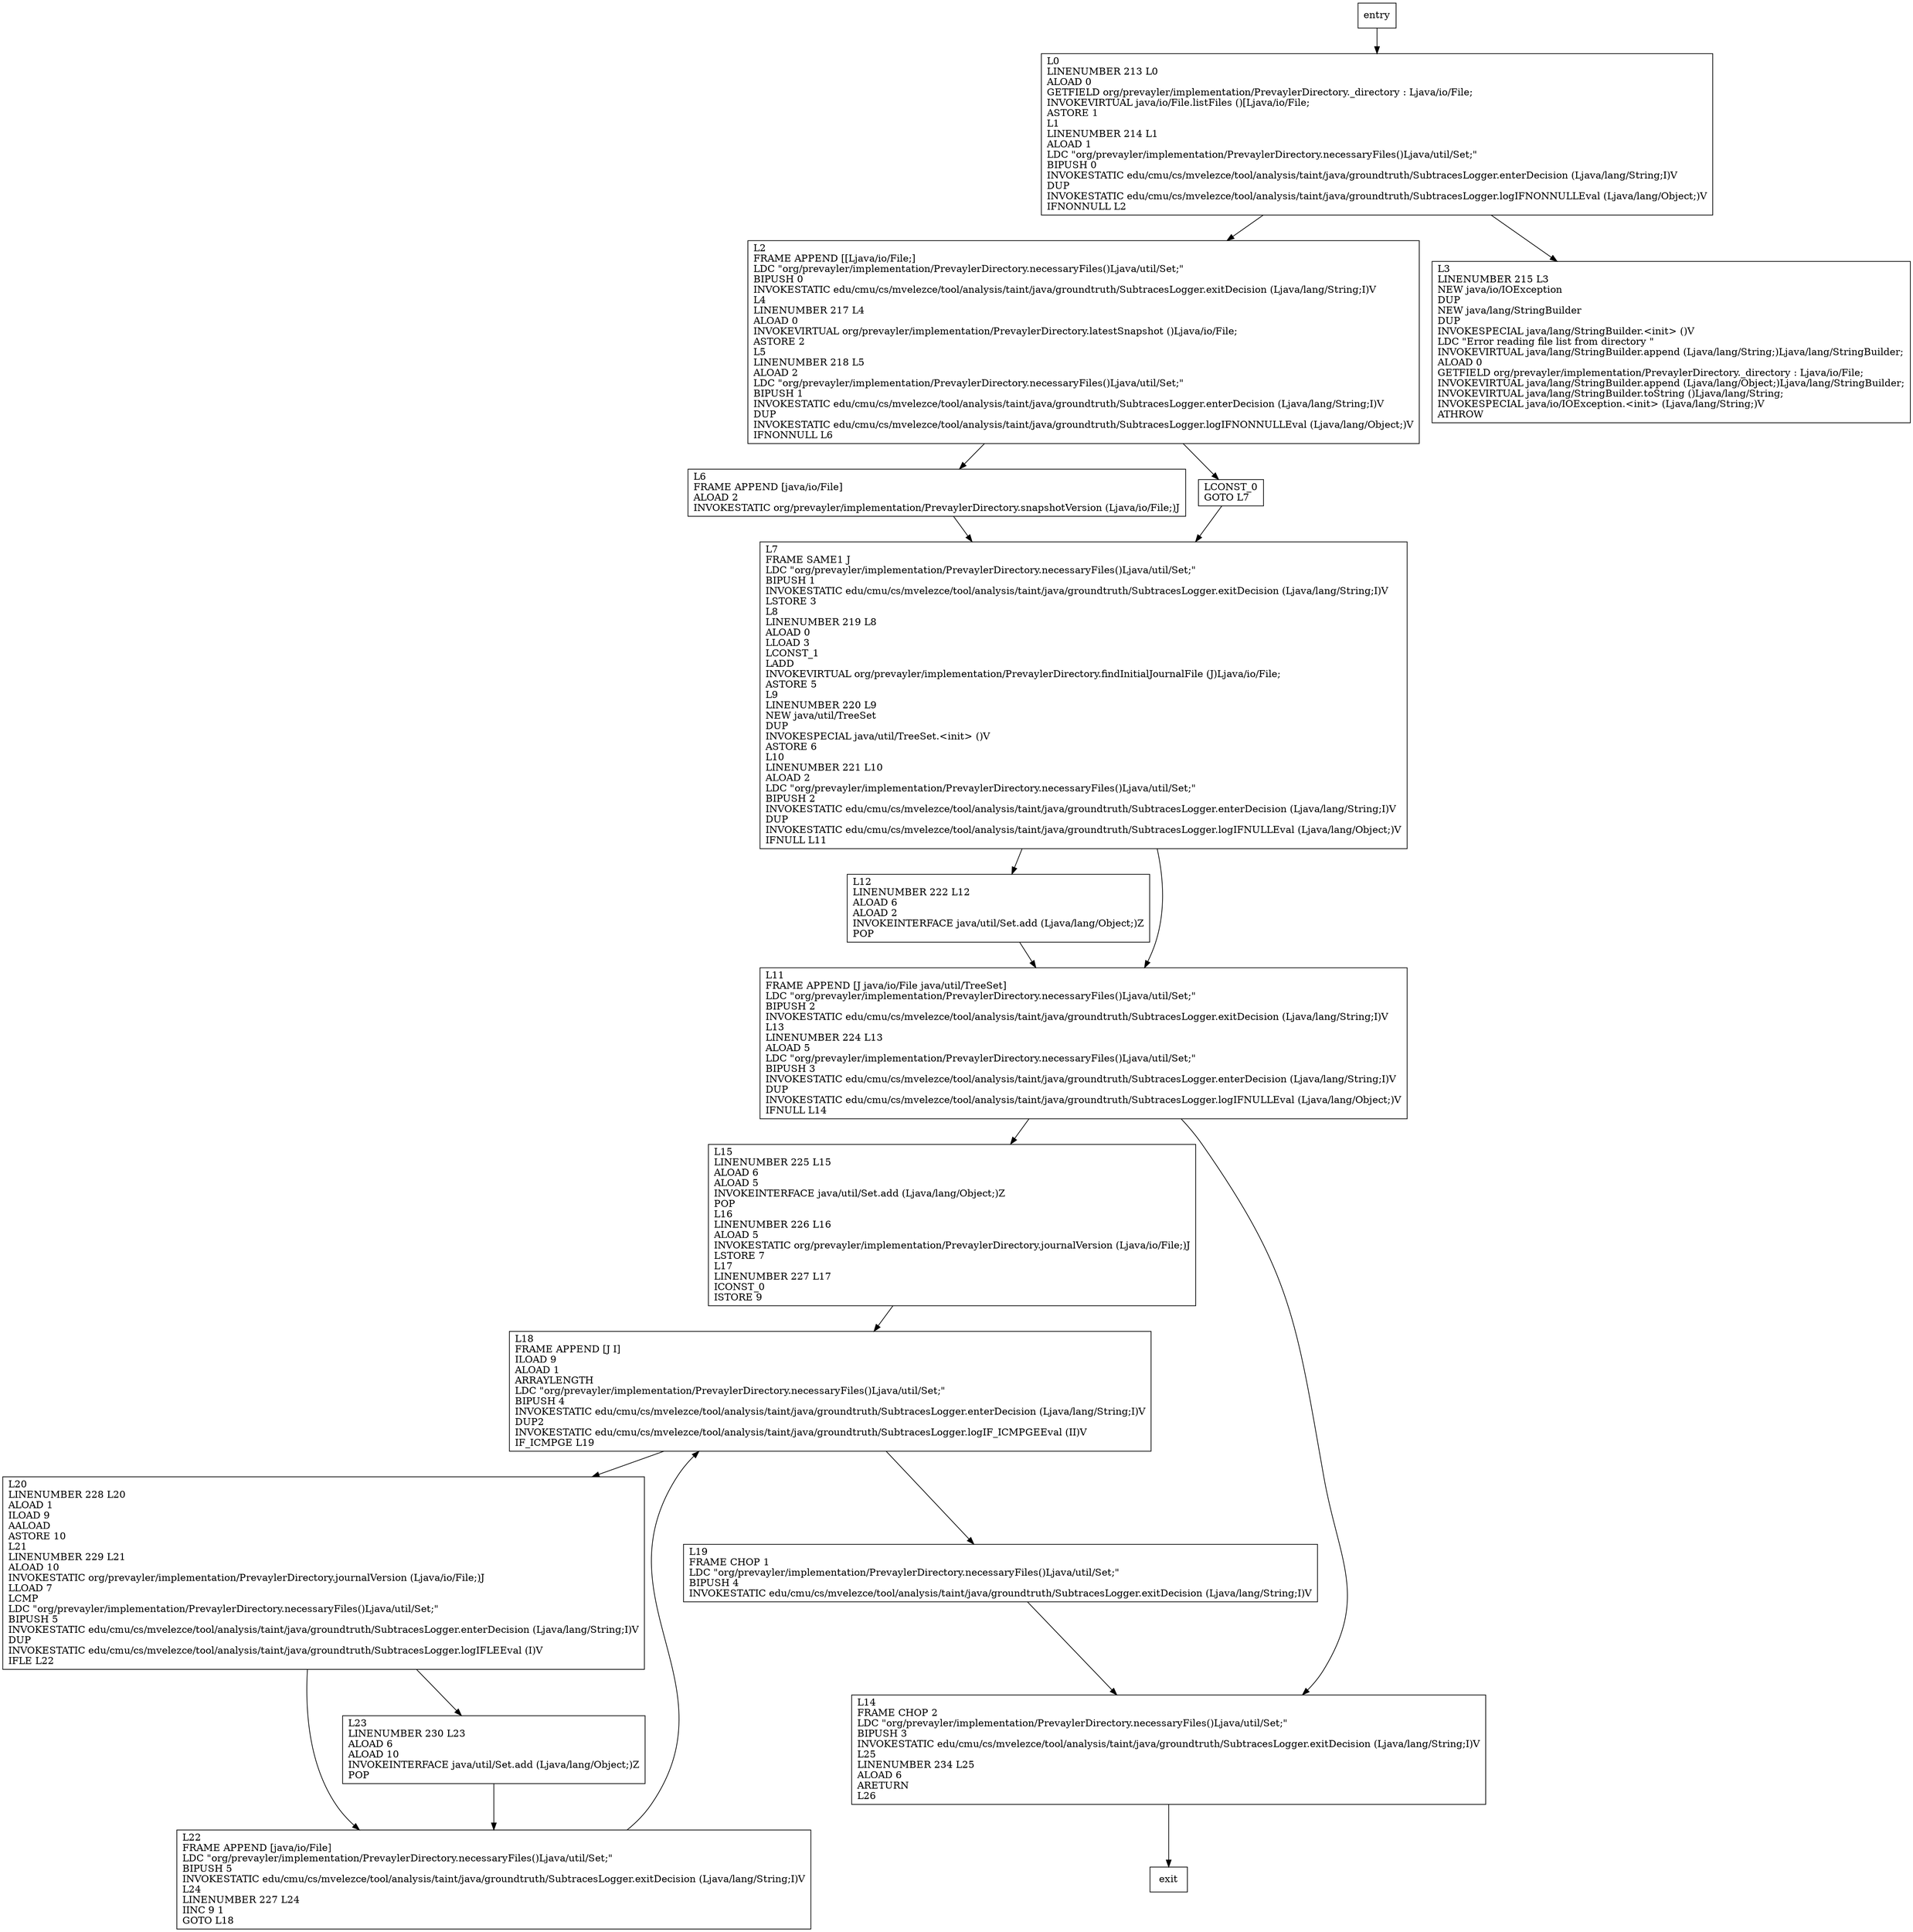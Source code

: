 digraph necessaryFiles {
node [shape=record];
501758945 [label="L12\lLINENUMBER 222 L12\lALOAD 6\lALOAD 2\lINVOKEINTERFACE java/util/Set.add (Ljava/lang/Object;)Z\lPOP\l"];
1781910735 [label="L15\lLINENUMBER 225 L15\lALOAD 6\lALOAD 5\lINVOKEINTERFACE java/util/Set.add (Ljava/lang/Object;)Z\lPOP\lL16\lLINENUMBER 226 L16\lALOAD 5\lINVOKESTATIC org/prevayler/implementation/PrevaylerDirectory.journalVersion (Ljava/io/File;)J\lLSTORE 7\lL17\lLINENUMBER 227 L17\lICONST_0\lISTORE 9\l"];
777295125 [label="L0\lLINENUMBER 213 L0\lALOAD 0\lGETFIELD org/prevayler/implementation/PrevaylerDirectory._directory : Ljava/io/File;\lINVOKEVIRTUAL java/io/File.listFiles ()[Ljava/io/File;\lASTORE 1\lL1\lLINENUMBER 214 L1\lALOAD 1\lLDC \"org/prevayler/implementation/PrevaylerDirectory.necessaryFiles()Ljava/util/Set;\"\lBIPUSH 0\lINVOKESTATIC edu/cmu/cs/mvelezce/tool/analysis/taint/java/groundtruth/SubtracesLogger.enterDecision (Ljava/lang/String;I)V\lDUP\lINVOKESTATIC edu/cmu/cs/mvelezce/tool/analysis/taint/java/groundtruth/SubtracesLogger.logIFNONNULLEval (Ljava/lang/Object;)V\lIFNONNULL L2\l"];
1001830827 [label="L6\lFRAME APPEND [java/io/File]\lALOAD 2\lINVOKESTATIC org/prevayler/implementation/PrevaylerDirectory.snapshotVersion (Ljava/io/File;)J\l"];
519632870 [label="L20\lLINENUMBER 228 L20\lALOAD 1\lILOAD 9\lAALOAD\lASTORE 10\lL21\lLINENUMBER 229 L21\lALOAD 10\lINVOKESTATIC org/prevayler/implementation/PrevaylerDirectory.journalVersion (Ljava/io/File;)J\lLLOAD 7\lLCMP\lLDC \"org/prevayler/implementation/PrevaylerDirectory.necessaryFiles()Ljava/util/Set;\"\lBIPUSH 5\lINVOKESTATIC edu/cmu/cs/mvelezce/tool/analysis/taint/java/groundtruth/SubtracesLogger.enterDecision (Ljava/lang/String;I)V\lDUP\lINVOKESTATIC edu/cmu/cs/mvelezce/tool/analysis/taint/java/groundtruth/SubtracesLogger.logIFLEEval (I)V\lIFLE L22\l"];
1021339581 [label="L18\lFRAME APPEND [J I]\lILOAD 9\lALOAD 1\lARRAYLENGTH\lLDC \"org/prevayler/implementation/PrevaylerDirectory.necessaryFiles()Ljava/util/Set;\"\lBIPUSH 4\lINVOKESTATIC edu/cmu/cs/mvelezce/tool/analysis/taint/java/groundtruth/SubtracesLogger.enterDecision (Ljava/lang/String;I)V\lDUP2\lINVOKESTATIC edu/cmu/cs/mvelezce/tool/analysis/taint/java/groundtruth/SubtracesLogger.logIF_ICMPGEEval (II)V\lIF_ICMPGE L19\l"];
826306219 [label="LCONST_0\lGOTO L7\l"];
1695373885 [label="L22\lFRAME APPEND [java/io/File]\lLDC \"org/prevayler/implementation/PrevaylerDirectory.necessaryFiles()Ljava/util/Set;\"\lBIPUSH 5\lINVOKESTATIC edu/cmu/cs/mvelezce/tool/analysis/taint/java/groundtruth/SubtracesLogger.exitDecision (Ljava/lang/String;I)V\lL24\lLINENUMBER 227 L24\lIINC 9 1\lGOTO L18\l"];
795815313 [label="L11\lFRAME APPEND [J java/io/File java/util/TreeSet]\lLDC \"org/prevayler/implementation/PrevaylerDirectory.necessaryFiles()Ljava/util/Set;\"\lBIPUSH 2\lINVOKESTATIC edu/cmu/cs/mvelezce/tool/analysis/taint/java/groundtruth/SubtracesLogger.exitDecision (Ljava/lang/String;I)V\lL13\lLINENUMBER 224 L13\lALOAD 5\lLDC \"org/prevayler/implementation/PrevaylerDirectory.necessaryFiles()Ljava/util/Set;\"\lBIPUSH 3\lINVOKESTATIC edu/cmu/cs/mvelezce/tool/analysis/taint/java/groundtruth/SubtracesLogger.enterDecision (Ljava/lang/String;I)V\lDUP\lINVOKESTATIC edu/cmu/cs/mvelezce/tool/analysis/taint/java/groundtruth/SubtracesLogger.logIFNULLEval (Ljava/lang/Object;)V\lIFNULL L14\l"];
329097750 [label="L14\lFRAME CHOP 2\lLDC \"org/prevayler/implementation/PrevaylerDirectory.necessaryFiles()Ljava/util/Set;\"\lBIPUSH 3\lINVOKESTATIC edu/cmu/cs/mvelezce/tool/analysis/taint/java/groundtruth/SubtracesLogger.exitDecision (Ljava/lang/String;I)V\lL25\lLINENUMBER 234 L25\lALOAD 6\lARETURN\lL26\l"];
1619752179 [label="L19\lFRAME CHOP 1\lLDC \"org/prevayler/implementation/PrevaylerDirectory.necessaryFiles()Ljava/util/Set;\"\lBIPUSH 4\lINVOKESTATIC edu/cmu/cs/mvelezce/tool/analysis/taint/java/groundtruth/SubtracesLogger.exitDecision (Ljava/lang/String;I)V\l"];
838403351 [label="L7\lFRAME SAME1 J\lLDC \"org/prevayler/implementation/PrevaylerDirectory.necessaryFiles()Ljava/util/Set;\"\lBIPUSH 1\lINVOKESTATIC edu/cmu/cs/mvelezce/tool/analysis/taint/java/groundtruth/SubtracesLogger.exitDecision (Ljava/lang/String;I)V\lLSTORE 3\lL8\lLINENUMBER 219 L8\lALOAD 0\lLLOAD 3\lLCONST_1\lLADD\lINVOKEVIRTUAL org/prevayler/implementation/PrevaylerDirectory.findInitialJournalFile (J)Ljava/io/File;\lASTORE 5\lL9\lLINENUMBER 220 L9\lNEW java/util/TreeSet\lDUP\lINVOKESPECIAL java/util/TreeSet.\<init\> ()V\lASTORE 6\lL10\lLINENUMBER 221 L10\lALOAD 2\lLDC \"org/prevayler/implementation/PrevaylerDirectory.necessaryFiles()Ljava/util/Set;\"\lBIPUSH 2\lINVOKESTATIC edu/cmu/cs/mvelezce/tool/analysis/taint/java/groundtruth/SubtracesLogger.enterDecision (Ljava/lang/String;I)V\lDUP\lINVOKESTATIC edu/cmu/cs/mvelezce/tool/analysis/taint/java/groundtruth/SubtracesLogger.logIFNULLEval (Ljava/lang/Object;)V\lIFNULL L11\l"];
741658148 [label="L2\lFRAME APPEND [[Ljava/io/File;]\lLDC \"org/prevayler/implementation/PrevaylerDirectory.necessaryFiles()Ljava/util/Set;\"\lBIPUSH 0\lINVOKESTATIC edu/cmu/cs/mvelezce/tool/analysis/taint/java/groundtruth/SubtracesLogger.exitDecision (Ljava/lang/String;I)V\lL4\lLINENUMBER 217 L4\lALOAD 0\lINVOKEVIRTUAL org/prevayler/implementation/PrevaylerDirectory.latestSnapshot ()Ljava/io/File;\lASTORE 2\lL5\lLINENUMBER 218 L5\lALOAD 2\lLDC \"org/prevayler/implementation/PrevaylerDirectory.necessaryFiles()Ljava/util/Set;\"\lBIPUSH 1\lINVOKESTATIC edu/cmu/cs/mvelezce/tool/analysis/taint/java/groundtruth/SubtracesLogger.enterDecision (Ljava/lang/String;I)V\lDUP\lINVOKESTATIC edu/cmu/cs/mvelezce/tool/analysis/taint/java/groundtruth/SubtracesLogger.logIFNONNULLEval (Ljava/lang/Object;)V\lIFNONNULL L6\l"];
1517228866 [label="L23\lLINENUMBER 230 L23\lALOAD 6\lALOAD 10\lINVOKEINTERFACE java/util/Set.add (Ljava/lang/Object;)Z\lPOP\l"];
1492700687 [label="L3\lLINENUMBER 215 L3\lNEW java/io/IOException\lDUP\lNEW java/lang/StringBuilder\lDUP\lINVOKESPECIAL java/lang/StringBuilder.\<init\> ()V\lLDC \"Error reading file list from directory \"\lINVOKEVIRTUAL java/lang/StringBuilder.append (Ljava/lang/String;)Ljava/lang/StringBuilder;\lALOAD 0\lGETFIELD org/prevayler/implementation/PrevaylerDirectory._directory : Ljava/io/File;\lINVOKEVIRTUAL java/lang/StringBuilder.append (Ljava/lang/Object;)Ljava/lang/StringBuilder;\lINVOKEVIRTUAL java/lang/StringBuilder.toString ()Ljava/lang/String;\lINVOKESPECIAL java/io/IOException.\<init\> (Ljava/lang/String;)V\lATHROW\l"];
entry;
exit;
501758945 -> 795815313;
1781910735 -> 1021339581;
777295125 -> 741658148;
777295125 -> 1492700687;
1001830827 -> 838403351;
519632870 -> 1695373885;
519632870 -> 1517228866;
entry -> 777295125;
1021339581 -> 519632870;
1021339581 -> 1619752179;
826306219 -> 838403351;
1695373885 -> 1021339581;
795815313 -> 1781910735;
795815313 -> 329097750;
329097750 -> exit;
1619752179 -> 329097750;
838403351 -> 501758945;
838403351 -> 795815313;
741658148 -> 826306219;
741658148 -> 1001830827;
1517228866 -> 1695373885;
}
